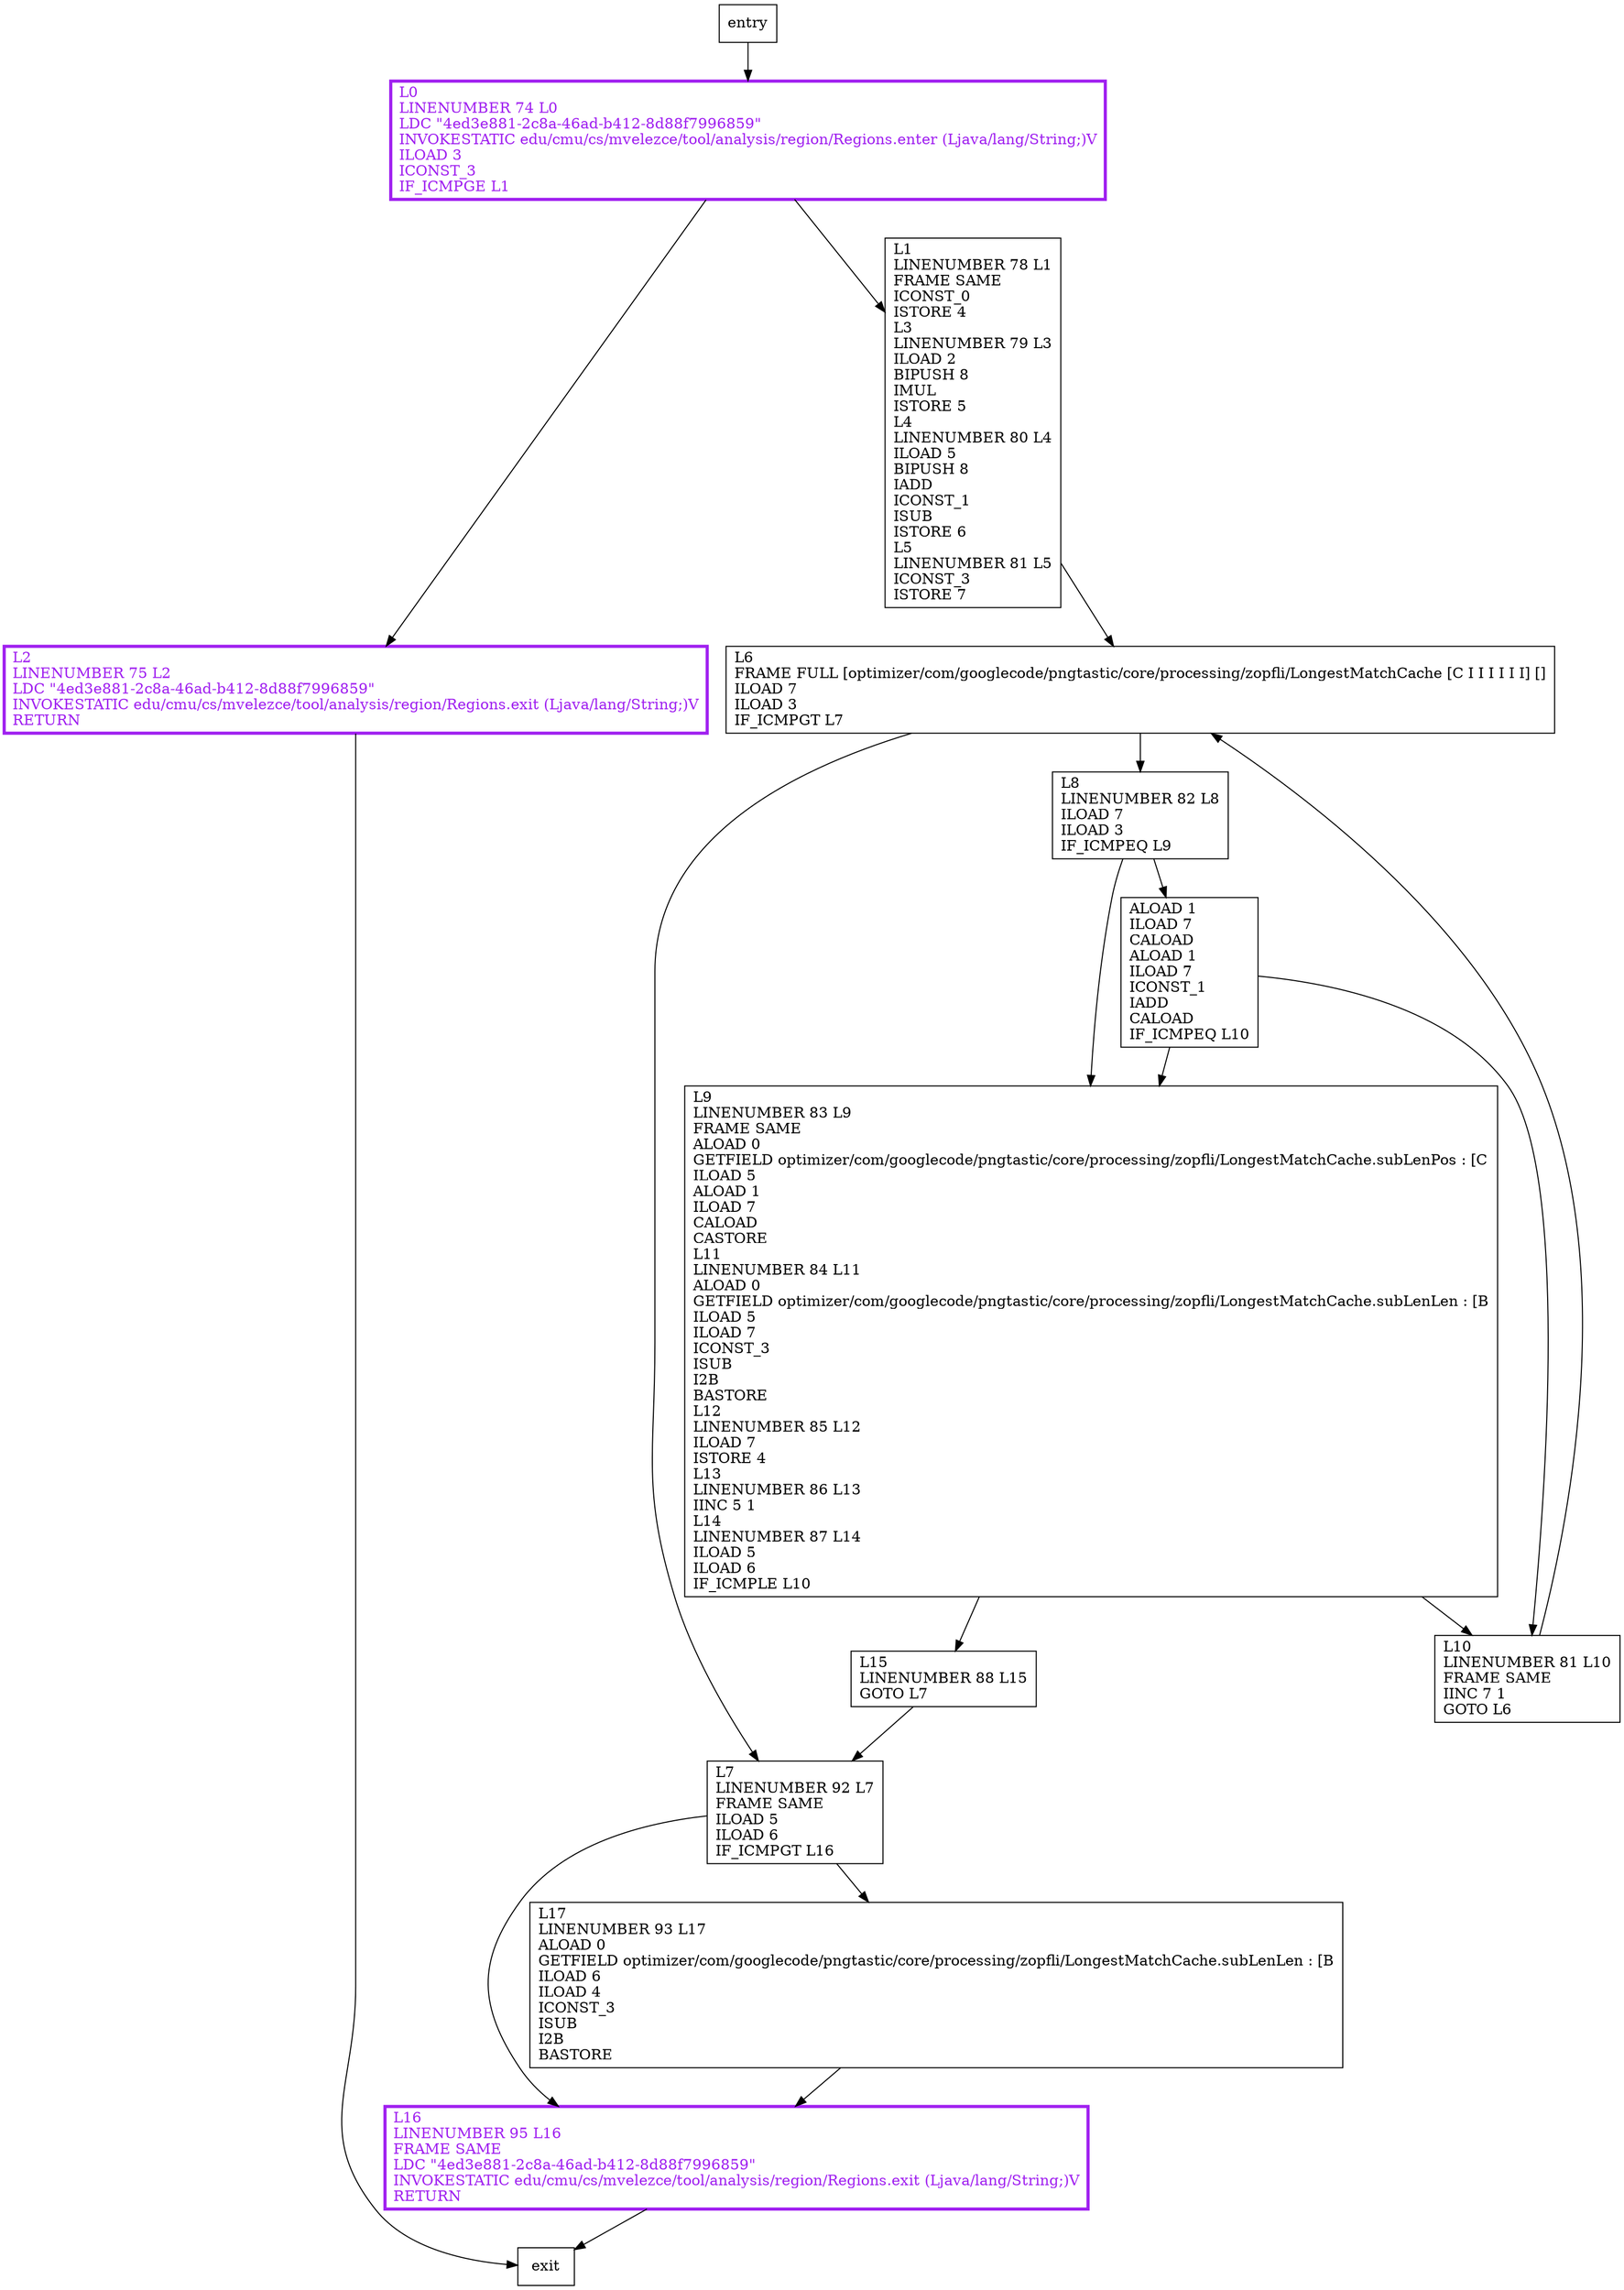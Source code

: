 digraph subLenToCache {
node [shape=record];
767024104 [label="L0\lLINENUMBER 74 L0\lLDC \"4ed3e881-2c8a-46ad-b412-8d88f7996859\"\lINVOKESTATIC edu/cmu/cs/mvelezce/tool/analysis/region/Regions.enter (Ljava/lang/String;)V\lILOAD 3\lICONST_3\lIF_ICMPGE L1\l"];
195232013 [label="L15\lLINENUMBER 88 L15\lGOTO L7\l"];
1736645713 [label="L7\lLINENUMBER 92 L7\lFRAME SAME\lILOAD 5\lILOAD 6\lIF_ICMPGT L16\l"];
1206447754 [label="ALOAD 1\lILOAD 7\lCALOAD\lALOAD 1\lILOAD 7\lICONST_1\lIADD\lCALOAD\lIF_ICMPEQ L10\l"];
757103418 [label="L9\lLINENUMBER 83 L9\lFRAME SAME\lALOAD 0\lGETFIELD optimizer/com/googlecode/pngtastic/core/processing/zopfli/LongestMatchCache.subLenPos : [C\lILOAD 5\lALOAD 1\lILOAD 7\lCALOAD\lCASTORE\lL11\lLINENUMBER 84 L11\lALOAD 0\lGETFIELD optimizer/com/googlecode/pngtastic/core/processing/zopfli/LongestMatchCache.subLenLen : [B\lILOAD 5\lILOAD 7\lICONST_3\lISUB\lI2B\lBASTORE\lL12\lLINENUMBER 85 L12\lILOAD 7\lISTORE 4\lL13\lLINENUMBER 86 L13\lIINC 5 1\lL14\lLINENUMBER 87 L14\lILOAD 5\lILOAD 6\lIF_ICMPLE L10\l"];
1954079698 [label="L8\lLINENUMBER 82 L8\lILOAD 7\lILOAD 3\lIF_ICMPEQ L9\l"];
1446478502 [label="L2\lLINENUMBER 75 L2\lLDC \"4ed3e881-2c8a-46ad-b412-8d88f7996859\"\lINVOKESTATIC edu/cmu/cs/mvelezce/tool/analysis/region/Regions.exit (Ljava/lang/String;)V\lRETURN\l"];
628376296 [label="L6\lFRAME FULL [optimizer/com/googlecode/pngtastic/core/processing/zopfli/LongestMatchCache [C I I I I I I] []\lILOAD 7\lILOAD 3\lIF_ICMPGT L7\l"];
163186528 [label="L1\lLINENUMBER 78 L1\lFRAME SAME\lICONST_0\lISTORE 4\lL3\lLINENUMBER 79 L3\lILOAD 2\lBIPUSH 8\lIMUL\lISTORE 5\lL4\lLINENUMBER 80 L4\lILOAD 5\lBIPUSH 8\lIADD\lICONST_1\lISUB\lISTORE 6\lL5\lLINENUMBER 81 L5\lICONST_3\lISTORE 7\l"];
627602546 [label="L16\lLINENUMBER 95 L16\lFRAME SAME\lLDC \"4ed3e881-2c8a-46ad-b412-8d88f7996859\"\lINVOKESTATIC edu/cmu/cs/mvelezce/tool/analysis/region/Regions.exit (Ljava/lang/String;)V\lRETURN\l"];
955646898 [label="L10\lLINENUMBER 81 L10\lFRAME SAME\lIINC 7 1\lGOTO L6\l"];
764086526 [label="L17\lLINENUMBER 93 L17\lALOAD 0\lGETFIELD optimizer/com/googlecode/pngtastic/core/processing/zopfli/LongestMatchCache.subLenLen : [B\lILOAD 6\lILOAD 4\lICONST_3\lISUB\lI2B\lBASTORE\l"];
entry;
exit;
1736645713 -> 627602546;
1736645713 -> 764086526;
1206447754 -> 757103418;
1206447754 -> 955646898;
757103418 -> 195232013;
757103418 -> 955646898;
1446478502 -> exit;
764086526 -> 627602546;
767024104 -> 1446478502;
767024104 -> 163186528;
195232013 -> 1736645713;
entry -> 767024104;
1954079698 -> 1206447754;
1954079698 -> 757103418;
628376296 -> 1736645713;
628376296 -> 1954079698;
163186528 -> 628376296;
627602546 -> exit;
955646898 -> 628376296;
767024104[fontcolor="purple", penwidth=3, color="purple"];
1446478502[fontcolor="purple", penwidth=3, color="purple"];
627602546[fontcolor="purple", penwidth=3, color="purple"];
}
